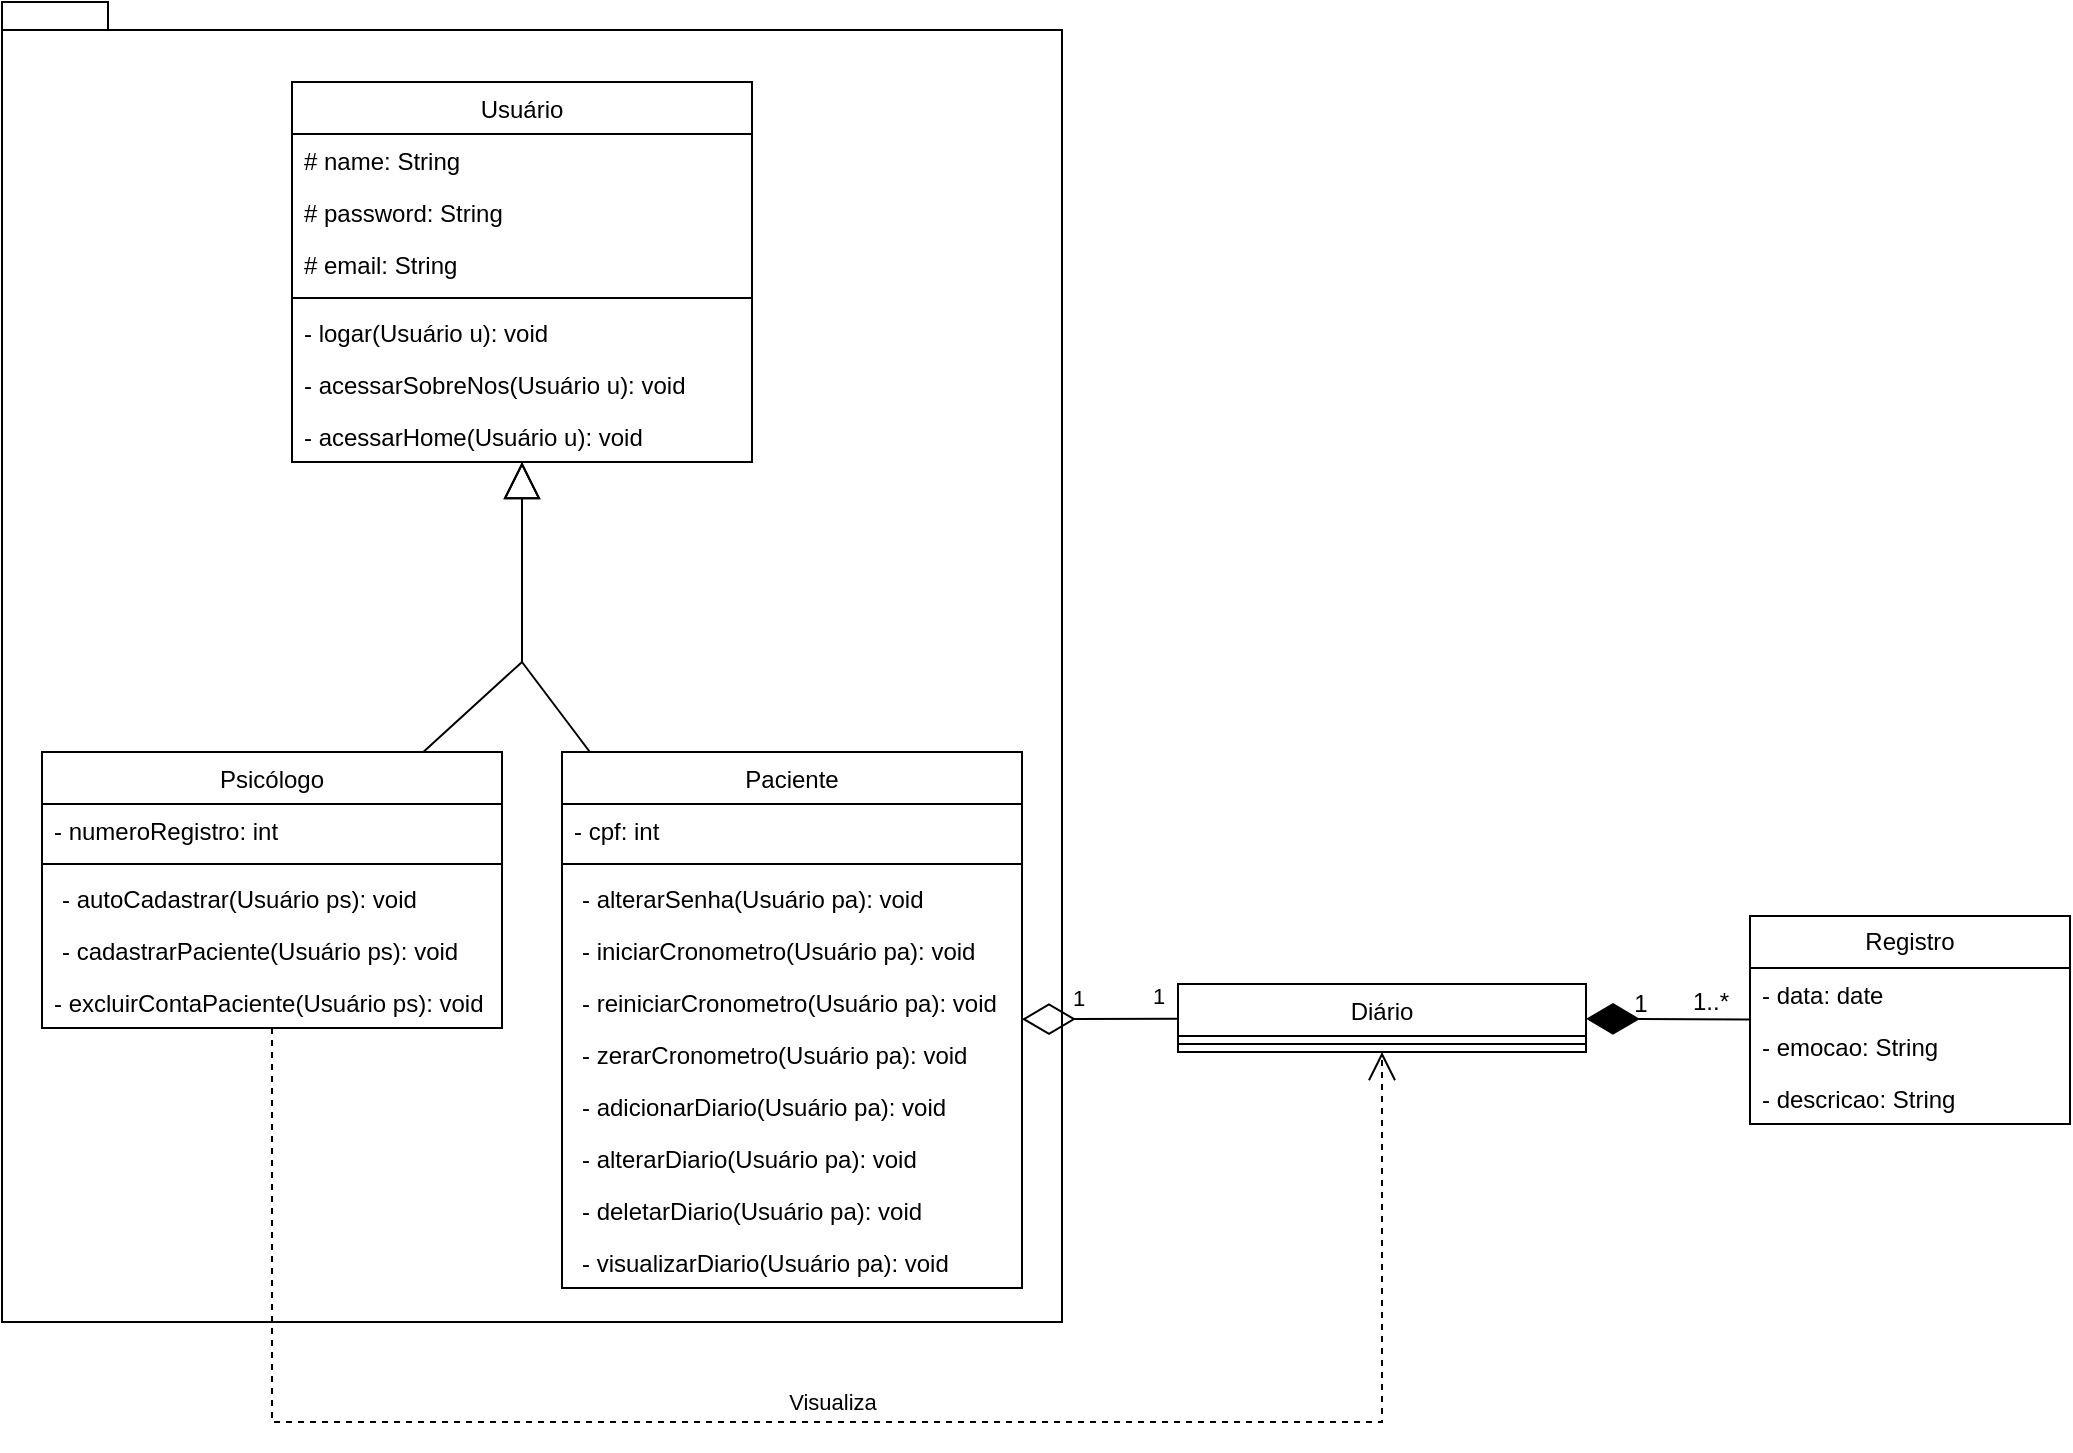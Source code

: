 <mxfile version="24.6.4" type="github">
  <diagram name="Página-1" id="_Aw1nPuLecOlaeks3R-N">
    <mxGraphModel dx="1707" dy="476" grid="1" gridSize="10" guides="1" tooltips="1" connect="1" arrows="1" fold="1" page="1" pageScale="1" pageWidth="827" pageHeight="1169" math="0" shadow="0">
      <root>
        <mxCell id="0" />
        <mxCell id="1" parent="0" />
        <mxCell id="h7Jq9w4hkz23pSaPRMlt-83" value="" style="shape=folder;fontStyle=1;spacingTop=10;tabWidth=40;tabHeight=14;tabPosition=left;html=1;whiteSpace=wrap;" parent="1" vertex="1">
          <mxGeometry x="-160" y="10" width="530" height="660" as="geometry" />
        </mxCell>
        <mxCell id="h7Jq9w4hkz23pSaPRMlt-33" value="" style="endArrow=block;endSize=16;endFill=0;html=1;rounded=0;" parent="1" source="BuMtdkC_AGbICXeLpYEw-1" target="h7Jq9w4hkz23pSaPRMlt-73" edge="1">
          <mxGeometry width="160" relative="1" as="geometry">
            <mxPoint x="48.598" y="384" as="sourcePoint" />
            <mxPoint x="100" y="264" as="targetPoint" />
            <Array as="points">
              <mxPoint x="100" y="340" />
            </Array>
          </mxGeometry>
        </mxCell>
        <mxCell id="h7Jq9w4hkz23pSaPRMlt-34" value="" style="endArrow=block;endSize=16;endFill=0;html=1;rounded=0;" parent="1" source="BuMtdkC_AGbICXeLpYEw-9" target="h7Jq9w4hkz23pSaPRMlt-73" edge="1">
          <mxGeometry width="160" relative="1" as="geometry">
            <mxPoint x="142.632" y="385" as="sourcePoint" />
            <mxPoint x="100" y="264" as="targetPoint" />
            <Array as="points">
              <mxPoint x="100" y="340" />
            </Array>
          </mxGeometry>
        </mxCell>
        <mxCell id="h7Jq9w4hkz23pSaPRMlt-38" value="" style="endArrow=diamondThin;endFill=0;endSize=24;html=1;rounded=0;" parent="1" source="BuMtdkC_AGbICXeLpYEw-20" target="BuMtdkC_AGbICXeLpYEw-9" edge="1">
          <mxGeometry width="160" relative="1" as="geometry">
            <mxPoint x="440" y="495.373" as="sourcePoint" />
            <mxPoint x="350" y="483.475" as="targetPoint" />
          </mxGeometry>
        </mxCell>
        <mxCell id="h7Jq9w4hkz23pSaPRMlt-39" value="1" style="edgeLabel;html=1;align=center;verticalAlign=middle;resizable=0;points=[];" parent="h7Jq9w4hkz23pSaPRMlt-38" vertex="1" connectable="0">
          <mxGeometry x="0.65" y="-12" relative="1" as="geometry">
            <mxPoint x="14" y="1" as="offset" />
          </mxGeometry>
        </mxCell>
        <mxCell id="h7Jq9w4hkz23pSaPRMlt-42" value="Registro" style="swimlane;fontStyle=0;childLayout=stackLayout;horizontal=1;startSize=26;fillColor=none;horizontalStack=0;resizeParent=1;resizeParentMax=0;resizeLast=0;collapsible=1;marginBottom=0;whiteSpace=wrap;html=1;" parent="1" vertex="1">
          <mxGeometry x="714" y="467" width="160" height="104" as="geometry">
            <mxRectangle x="10" y="230" width="80" height="30" as="alternateBounds" />
          </mxGeometry>
        </mxCell>
        <mxCell id="h7Jq9w4hkz23pSaPRMlt-43" value="- data&lt;span style=&quot;background-color: initial;&quot;&gt;: date&lt;/span&gt;" style="text;strokeColor=none;fillColor=none;align=left;verticalAlign=top;spacingLeft=4;spacingRight=4;overflow=hidden;rotatable=0;points=[[0,0.5],[1,0.5]];portConstraint=eastwest;whiteSpace=wrap;html=1;" parent="h7Jq9w4hkz23pSaPRMlt-42" vertex="1">
          <mxGeometry y="26" width="160" height="26" as="geometry" />
        </mxCell>
        <mxCell id="h7Jq9w4hkz23pSaPRMlt-44" value="- emocao&lt;span style=&quot;background-color: initial;&quot;&gt;: String&lt;/span&gt;" style="text;strokeColor=none;fillColor=none;align=left;verticalAlign=top;spacingLeft=4;spacingRight=4;overflow=hidden;rotatable=0;points=[[0,0.5],[1,0.5]];portConstraint=eastwest;whiteSpace=wrap;html=1;" parent="h7Jq9w4hkz23pSaPRMlt-42" vertex="1">
          <mxGeometry y="52" width="160" height="26" as="geometry" />
        </mxCell>
        <mxCell id="h7Jq9w4hkz23pSaPRMlt-45" value="- descricao&lt;span style=&quot;background-color: initial;&quot;&gt;: String&lt;/span&gt;" style="text;strokeColor=none;fillColor=none;align=left;verticalAlign=top;spacingLeft=4;spacingRight=4;overflow=hidden;rotatable=0;points=[[0,0.5],[1,0.5]];portConstraint=eastwest;whiteSpace=wrap;html=1;" parent="h7Jq9w4hkz23pSaPRMlt-42" vertex="1">
          <mxGeometry y="78" width="160" height="26" as="geometry" />
        </mxCell>
        <mxCell id="h7Jq9w4hkz23pSaPRMlt-46" value="1..*" style="text;html=1;align=center;verticalAlign=middle;resizable=0;points=[];autosize=1;strokeColor=none;fillColor=none;" parent="1" vertex="1">
          <mxGeometry x="674" y="495" width="40" height="30" as="geometry" />
        </mxCell>
        <mxCell id="h7Jq9w4hkz23pSaPRMlt-73" value="&lt;span style=&quot;font-weight: 400;&quot;&gt;Usuário&lt;/span&gt;" style="swimlane;fontStyle=1;align=center;verticalAlign=top;childLayout=stackLayout;horizontal=1;startSize=26;horizontalStack=0;resizeParent=1;resizeParentMax=0;resizeLast=0;collapsible=1;marginBottom=0;whiteSpace=wrap;html=1;" parent="1" vertex="1">
          <mxGeometry x="-15" y="50" width="230" height="190" as="geometry" />
        </mxCell>
        <mxCell id="h7Jq9w4hkz23pSaPRMlt-79" value="# name: String" style="text;strokeColor=none;fillColor=none;align=left;verticalAlign=top;spacingLeft=4;spacingRight=4;overflow=hidden;rotatable=0;points=[[0,0.5],[1,0.5]];portConstraint=eastwest;whiteSpace=wrap;html=1;" parent="h7Jq9w4hkz23pSaPRMlt-73" vertex="1">
          <mxGeometry y="26" width="230" height="26" as="geometry" />
        </mxCell>
        <mxCell id="h7Jq9w4hkz23pSaPRMlt-81" value="# password&lt;span style=&quot;background-color: initial;&quot;&gt;: String&lt;/span&gt;" style="text;strokeColor=none;fillColor=none;align=left;verticalAlign=top;spacingLeft=4;spacingRight=4;overflow=hidden;rotatable=0;points=[[0,0.5],[1,0.5]];portConstraint=eastwest;whiteSpace=wrap;html=1;" parent="h7Jq9w4hkz23pSaPRMlt-73" vertex="1">
          <mxGeometry y="52" width="230" height="26" as="geometry" />
        </mxCell>
        <mxCell id="h7Jq9w4hkz23pSaPRMlt-80" value="# email: String" style="text;strokeColor=none;fillColor=none;align=left;verticalAlign=top;spacingLeft=4;spacingRight=4;overflow=hidden;rotatable=0;points=[[0,0.5],[1,0.5]];portConstraint=eastwest;whiteSpace=wrap;html=1;" parent="h7Jq9w4hkz23pSaPRMlt-73" vertex="1">
          <mxGeometry y="78" width="230" height="26" as="geometry" />
        </mxCell>
        <mxCell id="h7Jq9w4hkz23pSaPRMlt-75" value="" style="line;strokeWidth=1;fillColor=none;align=left;verticalAlign=middle;spacingTop=-1;spacingLeft=3;spacingRight=3;rotatable=0;labelPosition=right;points=[];portConstraint=eastwest;strokeColor=inherit;" parent="h7Jq9w4hkz23pSaPRMlt-73" vertex="1">
          <mxGeometry y="104" width="230" height="8" as="geometry" />
        </mxCell>
        <mxCell id="68EFqyv2yR13PmpMGRJy-2" value="- logar(Usuário u): void" style="text;strokeColor=none;fillColor=none;align=left;verticalAlign=top;spacingLeft=4;spacingRight=4;overflow=hidden;rotatable=0;points=[[0,0.5],[1,0.5]];portConstraint=eastwest;whiteSpace=wrap;html=1;" parent="h7Jq9w4hkz23pSaPRMlt-73" vertex="1">
          <mxGeometry y="112" width="230" height="26" as="geometry" />
        </mxCell>
        <mxCell id="9gw6BSrISsGBFfLSzz2E-1" value="- acessarSobreNos(Usuário u): void" style="text;strokeColor=none;fillColor=none;align=left;verticalAlign=top;spacingLeft=4;spacingRight=4;overflow=hidden;rotatable=0;points=[[0,0.5],[1,0.5]];portConstraint=eastwest;whiteSpace=wrap;html=1;" parent="h7Jq9w4hkz23pSaPRMlt-73" vertex="1">
          <mxGeometry y="138" width="230" height="26" as="geometry" />
        </mxCell>
        <mxCell id="9gw6BSrISsGBFfLSzz2E-2" value="- acessarHome(Usuário u): void" style="text;strokeColor=none;fillColor=none;align=left;verticalAlign=top;spacingLeft=4;spacingRight=4;overflow=hidden;rotatable=0;points=[[0,0.5],[1,0.5]];portConstraint=eastwest;whiteSpace=wrap;html=1;" parent="h7Jq9w4hkz23pSaPRMlt-73" vertex="1">
          <mxGeometry y="164" width="230" height="26" as="geometry" />
        </mxCell>
        <mxCell id="h7Jq9w4hkz23pSaPRMlt-82" value="1" style="edgeLabel;html=1;align=center;verticalAlign=middle;resizable=0;points=[];" parent="1" vertex="1" connectable="0">
          <mxGeometry x="378" y="507" as="geometry">
            <mxPoint x="40" as="offset" />
          </mxGeometry>
        </mxCell>
        <mxCell id="h7Jq9w4hkz23pSaPRMlt-84" value="" style="endArrow=diamondThin;endFill=1;endSize=24;html=1;rounded=0;" parent="1" source="h7Jq9w4hkz23pSaPRMlt-42" target="BuMtdkC_AGbICXeLpYEw-20" edge="1">
          <mxGeometry width="160" relative="1" as="geometry">
            <mxPoint x="650" y="650" as="sourcePoint" />
            <mxPoint x="620" y="484.308" as="targetPoint" />
          </mxGeometry>
        </mxCell>
        <mxCell id="h7Jq9w4hkz23pSaPRMlt-85" value="Visualiza" style="endArrow=open;endSize=12;dashed=1;html=1;rounded=0;" parent="1" source="BuMtdkC_AGbICXeLpYEw-1" target="BuMtdkC_AGbICXeLpYEw-20" edge="1">
          <mxGeometry x="0.019" y="10" width="160" relative="1" as="geometry">
            <mxPoint x="-25" y="510" as="sourcePoint" />
            <mxPoint x="530" y="535" as="targetPoint" />
            <Array as="points">
              <mxPoint x="-25" y="720" />
              <mxPoint x="530" y="720" />
            </Array>
            <mxPoint as="offset" />
          </mxGeometry>
        </mxCell>
        <mxCell id="68EFqyv2yR13PmpMGRJy-3" value="1" style="text;html=1;align=center;verticalAlign=middle;resizable=0;points=[];autosize=1;strokeColor=none;fillColor=none;" parent="1" vertex="1">
          <mxGeometry x="644" y="496" width="30" height="30" as="geometry" />
        </mxCell>
        <mxCell id="BuMtdkC_AGbICXeLpYEw-1" value="&lt;span style=&quot;font-weight: 400;&quot;&gt;Psicólogo&lt;/span&gt;" style="swimlane;fontStyle=1;align=center;verticalAlign=top;childLayout=stackLayout;horizontal=1;startSize=26;horizontalStack=0;resizeParent=1;resizeParentMax=0;resizeLast=0;collapsible=1;marginBottom=0;whiteSpace=wrap;html=1;" vertex="1" parent="1">
          <mxGeometry x="-140" y="385" width="230" height="138" as="geometry" />
        </mxCell>
        <mxCell id="BuMtdkC_AGbICXeLpYEw-2" value="- numeroRegistro: int" style="text;strokeColor=none;fillColor=none;align=left;verticalAlign=top;spacingLeft=4;spacingRight=4;overflow=hidden;rotatable=0;points=[[0,0.5],[1,0.5]];portConstraint=eastwest;whiteSpace=wrap;html=1;" vertex="1" parent="BuMtdkC_AGbICXeLpYEw-1">
          <mxGeometry y="26" width="230" height="26" as="geometry" />
        </mxCell>
        <mxCell id="BuMtdkC_AGbICXeLpYEw-5" value="" style="line;strokeWidth=1;fillColor=none;align=left;verticalAlign=middle;spacingTop=-1;spacingLeft=3;spacingRight=3;rotatable=0;labelPosition=right;points=[];portConstraint=eastwest;strokeColor=inherit;" vertex="1" parent="BuMtdkC_AGbICXeLpYEw-1">
          <mxGeometry y="52" width="230" height="8" as="geometry" />
        </mxCell>
        <mxCell id="BuMtdkC_AGbICXeLpYEw-6" value="&lt;p style=&quot;margin: 0px 0px 0px 4px;&quot;&gt;- autoCadastrar(Usuário ps): void&lt;/p&gt;" style="text;strokeColor=none;fillColor=none;align=left;verticalAlign=top;spacingLeft=4;spacingRight=4;overflow=hidden;rotatable=0;points=[[0,0.5],[1,0.5]];portConstraint=eastwest;whiteSpace=wrap;html=1;" vertex="1" parent="BuMtdkC_AGbICXeLpYEw-1">
          <mxGeometry y="60" width="230" height="26" as="geometry" />
        </mxCell>
        <mxCell id="BuMtdkC_AGbICXeLpYEw-7" value="&lt;p style=&quot;margin: 0px 0px 0px 4px;&quot;&gt;- cadastrarPaciente(Usuário ps): void&lt;/p&gt;" style="text;strokeColor=none;fillColor=none;align=left;verticalAlign=top;spacingLeft=4;spacingRight=4;overflow=hidden;rotatable=0;points=[[0,0.5],[1,0.5]];portConstraint=eastwest;whiteSpace=wrap;html=1;" vertex="1" parent="BuMtdkC_AGbICXeLpYEw-1">
          <mxGeometry y="86" width="230" height="26" as="geometry" />
        </mxCell>
        <mxCell id="BuMtdkC_AGbICXeLpYEw-8" value="- excluirContaPaciente(Usuário ps): void" style="text;strokeColor=none;fillColor=none;align=left;verticalAlign=top;spacingLeft=4;spacingRight=4;overflow=hidden;rotatable=0;points=[[0,0.5],[1,0.5]];portConstraint=eastwest;whiteSpace=wrap;html=1;" vertex="1" parent="BuMtdkC_AGbICXeLpYEw-1">
          <mxGeometry y="112" width="230" height="26" as="geometry" />
        </mxCell>
        <mxCell id="BuMtdkC_AGbICXeLpYEw-9" value="&lt;span style=&quot;font-weight: 400;&quot;&gt;Paciente&lt;/span&gt;" style="swimlane;fontStyle=1;align=center;verticalAlign=top;childLayout=stackLayout;horizontal=1;startSize=26;horizontalStack=0;resizeParent=1;resizeParentMax=0;resizeLast=0;collapsible=1;marginBottom=0;whiteSpace=wrap;html=1;" vertex="1" parent="1">
          <mxGeometry x="120" y="385" width="230" height="268" as="geometry" />
        </mxCell>
        <mxCell id="BuMtdkC_AGbICXeLpYEw-10" value="- cpf&lt;span style=&quot;background-color: initial;&quot;&gt;: int&lt;/span&gt;" style="text;strokeColor=none;fillColor=none;align=left;verticalAlign=top;spacingLeft=4;spacingRight=4;overflow=hidden;rotatable=0;points=[[0,0.5],[1,0.5]];portConstraint=eastwest;whiteSpace=wrap;html=1;" vertex="1" parent="BuMtdkC_AGbICXeLpYEw-9">
          <mxGeometry y="26" width="230" height="26" as="geometry" />
        </mxCell>
        <mxCell id="BuMtdkC_AGbICXeLpYEw-11" value="" style="line;strokeWidth=1;fillColor=none;align=left;verticalAlign=middle;spacingTop=-1;spacingLeft=3;spacingRight=3;rotatable=0;labelPosition=right;points=[];portConstraint=eastwest;strokeColor=inherit;" vertex="1" parent="BuMtdkC_AGbICXeLpYEw-9">
          <mxGeometry y="52" width="230" height="8" as="geometry" />
        </mxCell>
        <mxCell id="BuMtdkC_AGbICXeLpYEw-12" value="&lt;p style=&quot;margin: 0px 0px 0px 4px;&quot;&gt;&lt;span style=&quot;background-color: initial;&quot;&gt;- alterarSenha(Usuário pa): void&lt;/span&gt;&lt;/p&gt;" style="text;strokeColor=none;fillColor=none;align=left;verticalAlign=top;spacingLeft=4;spacingRight=4;overflow=hidden;rotatable=0;points=[[0,0.5],[1,0.5]];portConstraint=eastwest;whiteSpace=wrap;html=1;" vertex="1" parent="BuMtdkC_AGbICXeLpYEw-9">
          <mxGeometry y="60" width="230" height="26" as="geometry" />
        </mxCell>
        <mxCell id="BuMtdkC_AGbICXeLpYEw-13" value="&lt;p style=&quot;margin: 0px 0px 0px 4px;&quot;&gt;&lt;span style=&quot;background-color: initial;&quot;&gt;- iniciarCronometro(Usuário pa): void&lt;/span&gt;&lt;/p&gt;" style="text;strokeColor=none;fillColor=none;align=left;verticalAlign=top;spacingLeft=4;spacingRight=4;overflow=hidden;rotatable=0;points=[[0,0.5],[1,0.5]];portConstraint=eastwest;whiteSpace=wrap;html=1;" vertex="1" parent="BuMtdkC_AGbICXeLpYEw-9">
          <mxGeometry y="86" width="230" height="26" as="geometry" />
        </mxCell>
        <mxCell id="BuMtdkC_AGbICXeLpYEw-16" value="&lt;p style=&quot;margin: 0px 0px 0px 4px;&quot;&gt;- reiniciarCronometro(Usuário pa): void&lt;/p&gt;" style="text;strokeColor=none;fillColor=none;align=left;verticalAlign=top;spacingLeft=4;spacingRight=4;overflow=hidden;rotatable=0;points=[[0,0.5],[1,0.5]];portConstraint=eastwest;whiteSpace=wrap;html=1;" vertex="1" parent="BuMtdkC_AGbICXeLpYEw-9">
          <mxGeometry y="112" width="230" height="26" as="geometry" />
        </mxCell>
        <mxCell id="BuMtdkC_AGbICXeLpYEw-14" value="&lt;p style=&quot;margin: 0px 0px 0px 4px;&quot;&gt;- zerarCronometro(Usuário pa): void&lt;/p&gt;" style="text;strokeColor=none;fillColor=none;align=left;verticalAlign=top;spacingLeft=4;spacingRight=4;overflow=hidden;rotatable=0;points=[[0,0.5],[1,0.5]];portConstraint=eastwest;whiteSpace=wrap;html=1;" vertex="1" parent="BuMtdkC_AGbICXeLpYEw-9">
          <mxGeometry y="138" width="230" height="26" as="geometry" />
        </mxCell>
        <mxCell id="BuMtdkC_AGbICXeLpYEw-15" value="&lt;p style=&quot;margin: 0px 0px 0px 4px;&quot;&gt;- adicionarDiario(Usuário pa): void&lt;/p&gt;" style="text;strokeColor=none;fillColor=none;align=left;verticalAlign=top;spacingLeft=4;spacingRight=4;overflow=hidden;rotatable=0;points=[[0,0.5],[1,0.5]];portConstraint=eastwest;whiteSpace=wrap;html=1;" vertex="1" parent="BuMtdkC_AGbICXeLpYEw-9">
          <mxGeometry y="164" width="230" height="26" as="geometry" />
        </mxCell>
        <mxCell id="BuMtdkC_AGbICXeLpYEw-17" value="&lt;p style=&quot;margin: 0px 0px 0px 4px;&quot;&gt;- alterarDiario(Usuário pa): void&lt;/p&gt;" style="text;strokeColor=none;fillColor=none;align=left;verticalAlign=top;spacingLeft=4;spacingRight=4;overflow=hidden;rotatable=0;points=[[0,0.5],[1,0.5]];portConstraint=eastwest;whiteSpace=wrap;html=1;" vertex="1" parent="BuMtdkC_AGbICXeLpYEw-9">
          <mxGeometry y="190" width="230" height="26" as="geometry" />
        </mxCell>
        <mxCell id="BuMtdkC_AGbICXeLpYEw-19" value="&lt;p style=&quot;margin: 0px 0px 0px 4px;&quot;&gt;- deletarDiario(Usuário pa): void&lt;/p&gt;" style="text;strokeColor=none;fillColor=none;align=left;verticalAlign=top;spacingLeft=4;spacingRight=4;overflow=hidden;rotatable=0;points=[[0,0.5],[1,0.5]];portConstraint=eastwest;whiteSpace=wrap;html=1;" vertex="1" parent="BuMtdkC_AGbICXeLpYEw-9">
          <mxGeometry y="216" width="230" height="26" as="geometry" />
        </mxCell>
        <mxCell id="BuMtdkC_AGbICXeLpYEw-18" value="&lt;p style=&quot;margin: 0px 0px 0px 4px;&quot;&gt;- visualizarDiario(Usuário pa): void&lt;br&gt;&lt;/p&gt;" style="text;strokeColor=none;fillColor=none;align=left;verticalAlign=top;spacingLeft=4;spacingRight=4;overflow=hidden;rotatable=0;points=[[0,0.5],[1,0.5]];portConstraint=eastwest;whiteSpace=wrap;html=1;" vertex="1" parent="BuMtdkC_AGbICXeLpYEw-9">
          <mxGeometry y="242" width="230" height="26" as="geometry" />
        </mxCell>
        <mxCell id="BuMtdkC_AGbICXeLpYEw-20" value="&lt;span style=&quot;font-weight: 400;&quot;&gt;Diário&lt;/span&gt;" style="swimlane;fontStyle=1;align=center;verticalAlign=top;childLayout=stackLayout;horizontal=1;startSize=26;horizontalStack=0;resizeParent=1;resizeParentMax=0;resizeLast=0;collapsible=1;marginBottom=0;whiteSpace=wrap;html=1;" vertex="1" parent="1">
          <mxGeometry x="428" y="501" width="204" height="34" as="geometry" />
        </mxCell>
        <mxCell id="BuMtdkC_AGbICXeLpYEw-22" value="" style="line;strokeWidth=1;fillColor=none;align=left;verticalAlign=middle;spacingTop=-1;spacingLeft=3;spacingRight=3;rotatable=0;labelPosition=right;points=[];portConstraint=eastwest;strokeColor=inherit;" vertex="1" parent="BuMtdkC_AGbICXeLpYEw-20">
          <mxGeometry y="26" width="204" height="8" as="geometry" />
        </mxCell>
      </root>
    </mxGraphModel>
  </diagram>
</mxfile>
